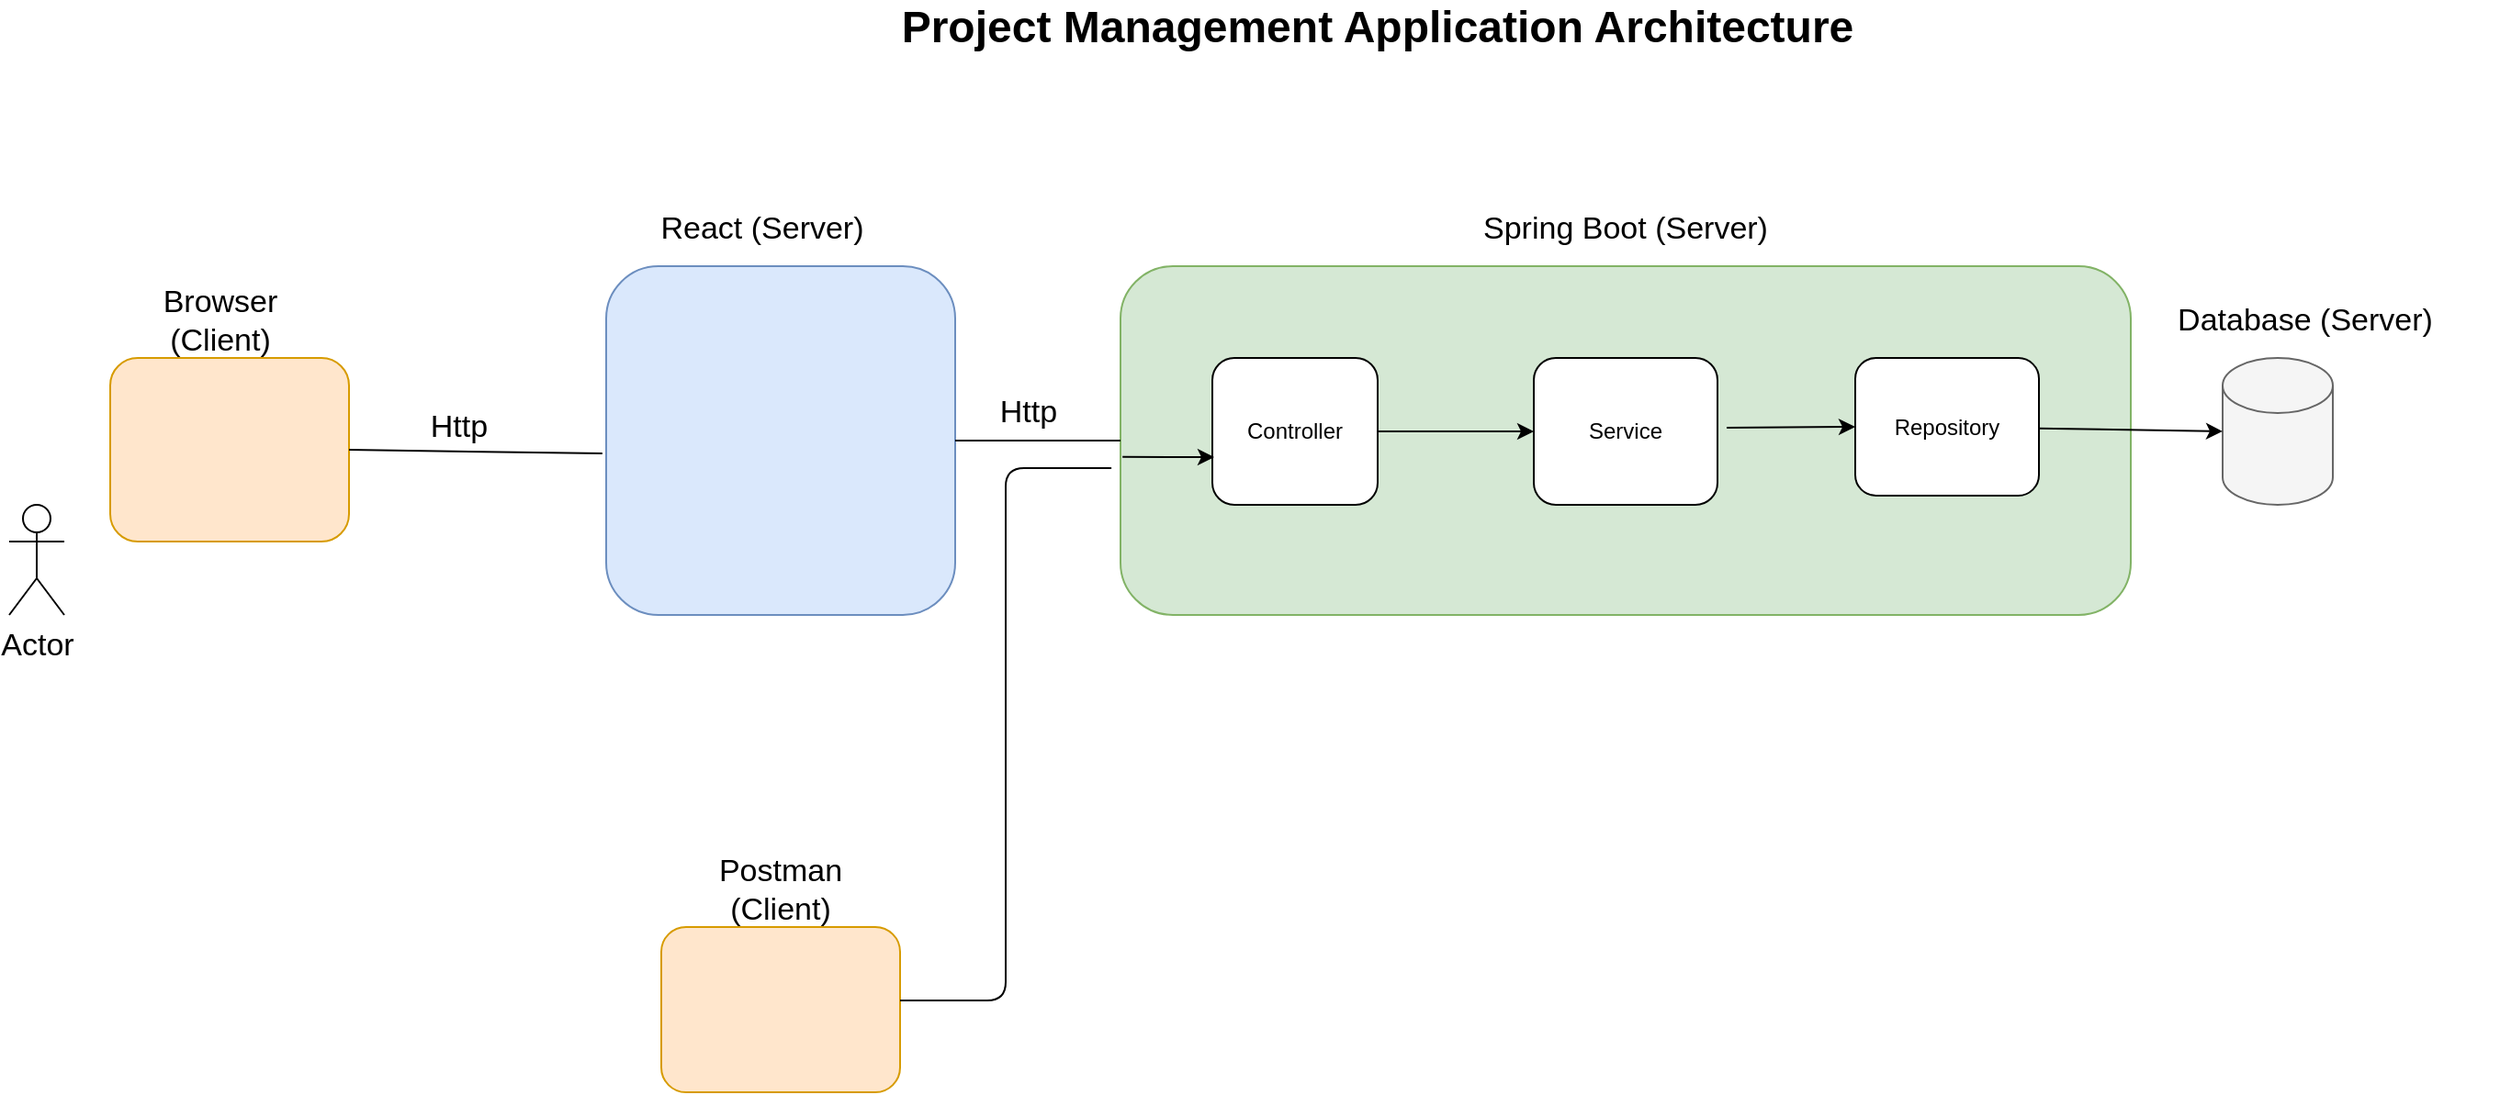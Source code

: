 <mxfile version="14.6.11" type="device"><diagram id="uTcX5m8_b-wl2e5V38rh" name="Page-1"><mxGraphModel dx="1712" dy="1582" grid="1" gridSize="10" guides="1" tooltips="1" connect="1" arrows="1" fold="1" page="1" pageScale="1" pageWidth="850" pageHeight="1100" math="0" shadow="0"><root><mxCell id="0"/><mxCell id="1" parent="0"/><mxCell id="TR1vBiLsqNI7Dz5zdm1B-4" value="" style="rounded=1;whiteSpace=wrap;html=1;fillColor=#d5e8d4;strokeColor=#82b366;" vertex="1" parent="1"><mxGeometry x="150" y="80" width="550" height="190" as="geometry"/></mxCell><mxCell id="TR1vBiLsqNI7Dz5zdm1B-1" value="Controller" style="rounded=1;whiteSpace=wrap;html=1;" vertex="1" parent="1"><mxGeometry x="200" y="130" width="90" height="80" as="geometry"/></mxCell><mxCell id="TR1vBiLsqNI7Dz5zdm1B-2" value="Service" style="rounded=1;whiteSpace=wrap;html=1;" vertex="1" parent="1"><mxGeometry x="375" y="130" width="100" height="80" as="geometry"/></mxCell><mxCell id="TR1vBiLsqNI7Dz5zdm1B-3" value="Repository" style="rounded=1;whiteSpace=wrap;html=1;" vertex="1" parent="1"><mxGeometry x="550" y="130" width="100" height="75" as="geometry"/></mxCell><mxCell id="TR1vBiLsqNI7Dz5zdm1B-6" value="" style="shape=cylinder3;whiteSpace=wrap;html=1;boundedLbl=1;backgroundOutline=1;size=15;fillColor=#f5f5f5;strokeColor=#666666;fontColor=#333333;" vertex="1" parent="1"><mxGeometry x="750" y="130" width="60" height="80" as="geometry"/></mxCell><mxCell id="TR1vBiLsqNI7Dz5zdm1B-7" value="" style="rounded=1;whiteSpace=wrap;html=1;fillColor=#dae8fc;strokeColor=#6c8ebf;" vertex="1" parent="1"><mxGeometry x="-130" y="80" width="190" height="190" as="geometry"/></mxCell><mxCell id="TR1vBiLsqNI7Dz5zdm1B-8" value="Spring Boot (Server)" style="text;html=1;strokeColor=none;fillColor=none;align=center;verticalAlign=middle;whiteSpace=wrap;rounded=0;fontSize=17;" vertex="1" parent="1"><mxGeometry x="320" y="50" width="210" height="20" as="geometry"/></mxCell><mxCell id="TR1vBiLsqNI7Dz5zdm1B-9" value="React (Server)" style="text;html=1;strokeColor=none;fillColor=none;align=center;verticalAlign=middle;whiteSpace=wrap;rounded=0;fontSize=17;" vertex="1" parent="1"><mxGeometry x="-110" y="50" width="130" height="20" as="geometry"/></mxCell><mxCell id="TR1vBiLsqNI7Dz5zdm1B-10" value="Actor" style="shape=umlActor;verticalLabelPosition=bottom;verticalAlign=top;html=1;outlineConnect=0;fontSize=17;" vertex="1" parent="1"><mxGeometry x="-455" y="210" width="30" height="60" as="geometry"/></mxCell><mxCell id="TR1vBiLsqNI7Dz5zdm1B-11" value="" style="rounded=1;whiteSpace=wrap;html=1;fontSize=17;fillColor=#ffe6cc;strokeColor=#d79b00;" vertex="1" parent="1"><mxGeometry x="-400" y="130" width="130" height="100" as="geometry"/></mxCell><mxCell id="TR1vBiLsqNI7Dz5zdm1B-12" value="Browser (Client)" style="text;html=1;strokeColor=none;fillColor=none;align=center;verticalAlign=middle;whiteSpace=wrap;rounded=0;fontSize=17;" vertex="1" parent="1"><mxGeometry x="-360" y="100" width="40" height="20" as="geometry"/></mxCell><mxCell id="TR1vBiLsqNI7Dz5zdm1B-13" value="" style="endArrow=none;html=1;fontSize=17;exitX=1;exitY=0.5;exitDx=0;exitDy=0;entryX=-0.011;entryY=0.537;entryDx=0;entryDy=0;entryPerimeter=0;" edge="1" parent="1" source="TR1vBiLsqNI7Dz5zdm1B-11" target="TR1vBiLsqNI7Dz5zdm1B-7"><mxGeometry width="50" height="50" relative="1" as="geometry"><mxPoint x="-100" y="260" as="sourcePoint"/><mxPoint x="-50" y="210" as="targetPoint"/></mxGeometry></mxCell><mxCell id="TR1vBiLsqNI7Dz5zdm1B-14" value="Http" style="text;html=1;strokeColor=none;fillColor=none;align=center;verticalAlign=middle;whiteSpace=wrap;rounded=0;fontSize=17;" vertex="1" parent="1"><mxGeometry x="-230" y="157.5" width="40" height="20" as="geometry"/></mxCell><mxCell id="TR1vBiLsqNI7Dz5zdm1B-15" value="" style="endArrow=none;html=1;fontSize=17;entryX=0;entryY=0.5;entryDx=0;entryDy=0;exitX=1;exitY=0.5;exitDx=0;exitDy=0;" edge="1" parent="1" source="TR1vBiLsqNI7Dz5zdm1B-7" target="TR1vBiLsqNI7Dz5zdm1B-4"><mxGeometry width="50" height="50" relative="1" as="geometry"><mxPoint x="-100" y="260" as="sourcePoint"/><mxPoint x="-50" y="210" as="targetPoint"/></mxGeometry></mxCell><mxCell id="TR1vBiLsqNI7Dz5zdm1B-16" value="Http" style="text;html=1;strokeColor=none;fillColor=none;align=center;verticalAlign=middle;whiteSpace=wrap;rounded=0;fontSize=17;" vertex="1" parent="1"><mxGeometry x="80" y="150" width="40" height="20" as="geometry"/></mxCell><mxCell id="TR1vBiLsqNI7Dz5zdm1B-20" value="" style="endArrow=classic;html=1;fontSize=17;entryX=0;entryY=0.5;entryDx=0;entryDy=0;exitX=1;exitY=0.5;exitDx=0;exitDy=0;" edge="1" parent="1" source="TR1vBiLsqNI7Dz5zdm1B-1" target="TR1vBiLsqNI7Dz5zdm1B-2"><mxGeometry width="50" height="50" relative="1" as="geometry"><mxPoint x="190" y="260" as="sourcePoint"/><mxPoint x="240" y="210" as="targetPoint"/></mxGeometry></mxCell><mxCell id="TR1vBiLsqNI7Dz5zdm1B-21" value="" style="endArrow=classic;html=1;fontSize=17;entryX=0;entryY=0.5;entryDx=0;entryDy=0;" edge="1" parent="1" target="TR1vBiLsqNI7Dz5zdm1B-3"><mxGeometry width="50" height="50" relative="1" as="geometry"><mxPoint x="480" y="168" as="sourcePoint"/><mxPoint x="385" y="180" as="targetPoint"/></mxGeometry></mxCell><mxCell id="TR1vBiLsqNI7Dz5zdm1B-22" value="" style="endArrow=classic;html=1;fontSize=17;entryX=0;entryY=0.5;entryDx=0;entryDy=0;entryPerimeter=0;" edge="1" parent="1" source="TR1vBiLsqNI7Dz5zdm1B-3" target="TR1vBiLsqNI7Dz5zdm1B-6"><mxGeometry width="50" height="50" relative="1" as="geometry"><mxPoint x="390" y="260" as="sourcePoint"/><mxPoint x="440" y="210" as="targetPoint"/></mxGeometry></mxCell><mxCell id="TR1vBiLsqNI7Dz5zdm1B-23" value="" style="rounded=1;whiteSpace=wrap;html=1;fontSize=17;fillColor=#ffe6cc;strokeColor=#d79b00;" vertex="1" parent="1"><mxGeometry x="-100" y="440" width="130" height="90" as="geometry"/></mxCell><mxCell id="TR1vBiLsqNI7Dz5zdm1B-24" value="Postman (Client)" style="text;html=1;strokeColor=none;fillColor=none;align=center;verticalAlign=middle;whiteSpace=wrap;rounded=0;fontSize=17;" vertex="1" parent="1"><mxGeometry x="-55" y="410" width="40" height="20" as="geometry"/></mxCell><mxCell id="TR1vBiLsqNI7Dz5zdm1B-25" value="Database (Server)" style="text;html=1;strokeColor=none;fillColor=none;align=center;verticalAlign=middle;whiteSpace=wrap;rounded=0;fontSize=17;" vertex="1" parent="1"><mxGeometry x="690" y="100" width="210" height="20" as="geometry"/></mxCell><mxCell id="TR1vBiLsqNI7Dz5zdm1B-26" value="" style="edgeStyle=elbowEdgeStyle;elbow=horizontal;endArrow=none;html=1;fontSize=17;entryX=-0.009;entryY=0.579;entryDx=0;entryDy=0;entryPerimeter=0;endFill=0;" edge="1" parent="1" target="TR1vBiLsqNI7Dz5zdm1B-4"><mxGeometry width="50" height="50" relative="1" as="geometry"><mxPoint x="30" y="480" as="sourcePoint"/><mxPoint x="80" y="430" as="targetPoint"/></mxGeometry></mxCell><mxCell id="TR1vBiLsqNI7Dz5zdm1B-27" value="" style="endArrow=classic;html=1;fontSize=17;exitX=0.002;exitY=0.547;exitDx=0;exitDy=0;exitPerimeter=0;entryX=0.011;entryY=0.675;entryDx=0;entryDy=0;entryPerimeter=0;" edge="1" parent="1" source="TR1vBiLsqNI7Dz5zdm1B-4" target="TR1vBiLsqNI7Dz5zdm1B-1"><mxGeometry width="50" height="50" relative="1" as="geometry"><mxPoint x="150" y="330" as="sourcePoint"/><mxPoint x="200" y="280" as="targetPoint"/></mxGeometry></mxCell><mxCell id="TR1vBiLsqNI7Dz5zdm1B-28" value="Project Management Application Architecture" style="text;html=1;strokeColor=none;fillColor=none;align=center;verticalAlign=middle;whiteSpace=wrap;rounded=0;fontSize=24;fontStyle=1" vertex="1" parent="1"><mxGeometry x="10" y="-60" width="560" height="20" as="geometry"/></mxCell></root></mxGraphModel></diagram></mxfile>